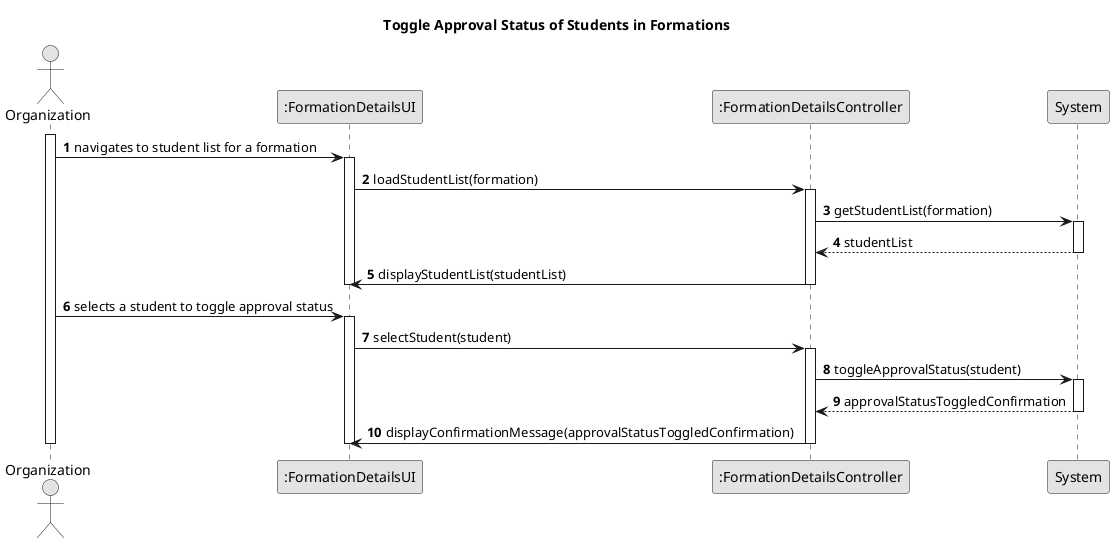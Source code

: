 @startuml
skinparam monochrome true
skinparam packageStyle rectangle
skinparam shadowing false

title Toggle Approval Status of Students in Formations

autonumber

actor Organization
participant ":FormationDetailsUI" as ui_details
participant ":FormationDetailsController" as ctrl_details
participant "System" as system

activate Organization

    Organization -> ui_details : navigates to student list for a formation
    activate ui_details
        ui_details -> ctrl_details : loadStudentList(formation)
        activate ctrl_details
            ctrl_details -> system : getStudentList(formation)
            activate system
                system --> ctrl_details : studentList
            deactivate system
            ctrl_details -> ui_details : displayStudentList(studentList)
        deactivate ctrl_details
    deactivate ui_details

    Organization -> ui_details : selects a student to toggle approval status
    activate ui_details
        ui_details -> ctrl_details : selectStudent(student)
        activate ctrl_details
            ctrl_details -> system : toggleApprovalStatus(student)
            activate system
                system --> ctrl_details : approvalStatusToggledConfirmation
            deactivate system
            ctrl_details -> ui_details : displayConfirmationMessage(approvalStatusToggledConfirmation)
        deactivate ctrl_details
    deactivate ui_details

deactivate Organization

@enduml
